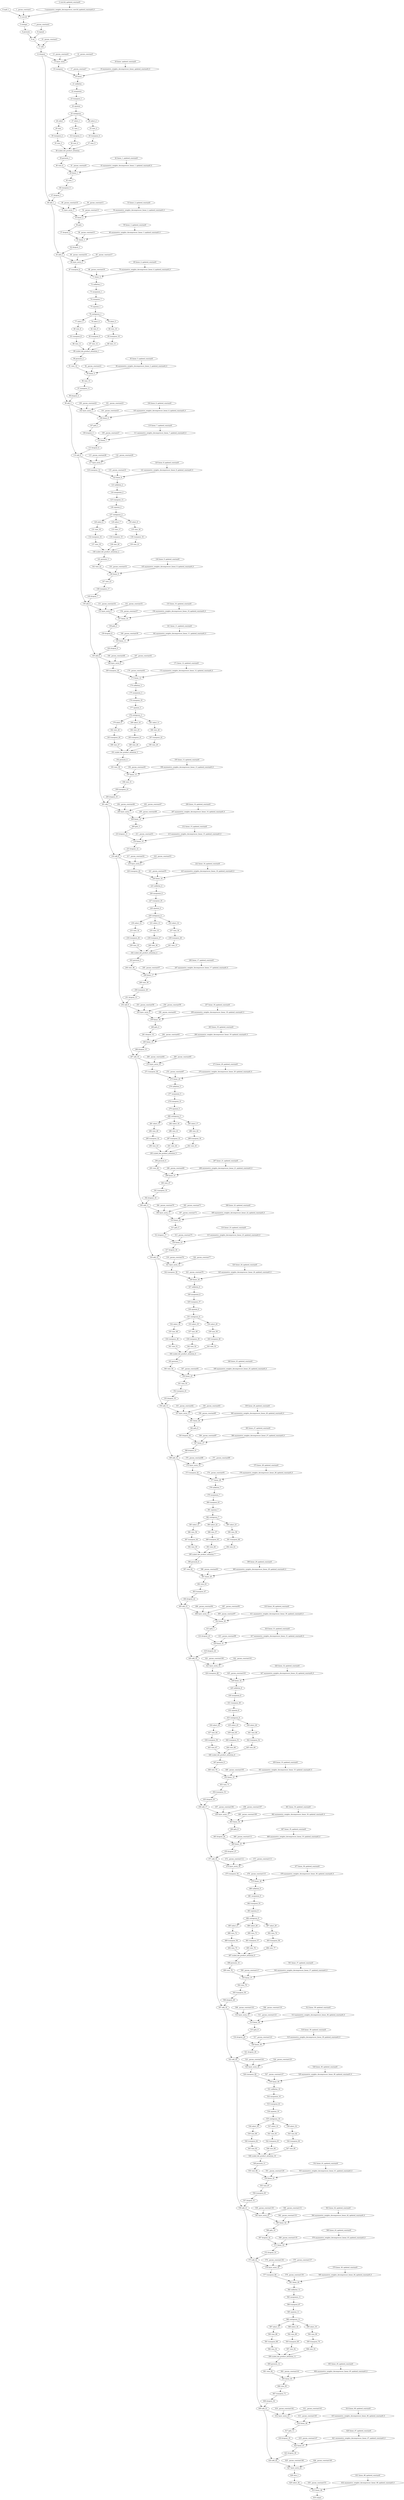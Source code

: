 strict digraph  {
"0 arg0_1" [id=0, type=input];
"1 _param_constant1" [id=1, type=get_attr];
"2 conv2d_updated_constant0" [id=2, type=get_attr];
"3 asymmetric_weights_decompressor_conv2d_updated_constant0_0" [id=3, type=call_module];
"4 conv2d" [id=4, type=conv2d];
"5 reshape" [id=5, type=reshape];
"6 permute" [id=6, type=permute];
"7 _param_constant2" [id=7, type=get_attr];
"8 expand" [id=8, type=expand];
"9 cat" [id=9, type=cat];
"10 _param_constant3" [id=10, type=get_attr];
"11 add" [id=11, type=add];
"12 dropout" [id=12, type=dropout];
"13 _param_constant4" [id=13, type=get_attr];
"14 _param_constant5" [id=14, type=get_attr];
"15 layer_norm" [id=15, type=layer_norm];
"16 transpose" [id=16, type=transpose];
"17 _param_constant7" [id=17, type=get_attr];
"18 linear_updated_constant0" [id=18, type=get_attr];
"19 asymmetric_weights_decompressor_linear_updated_constant0_0" [id=19, type=call_module];
"20 linear" [id=20, type=linear];
"21 unflatten" [id=21, type=unflatten];
"22 unsqueeze" [id=22, type=unsqueeze];
"23 transpose_1" [id=23, type=transpose];
"24 squeeze" [id=24, type=squeeze];
"25 contiguous" [id=25, type=contiguous];
"26 select" [id=26, type=select];
"27 select_1" [id=27, type=select];
"28 select_2" [id=28, type=select];
"29 view" [id=29, type=view];
"30 transpose_2" [id=30, type=transpose];
"31 view_1" [id=31, type=view];
"32 transpose_3" [id=32, type=transpose];
"33 view_2" [id=33, type=view];
"34 transpose_4" [id=34, type=transpose];
"35 view_3" [id=35, type=view];
"36 view_4" [id=36, type=view];
"37 view_5" [id=37, type=view];
"38 scaled_dot_product_attention" [id=38, type=scaled_dot_product_attention];
"39 permute_1" [id=39, type=permute];
"40 view_6" [id=40, type=view];
"41 _param_constant9" [id=41, type=get_attr];
"42 linear_1_updated_constant0" [id=42, type=get_attr];
"43 asymmetric_weights_decompressor_linear_1_updated_constant0_0" [id=43, type=call_module];
"44 linear_1" [id=44, type=linear];
"45 view_7" [id=45, type=view];
"46 transpose_5" [id=46, type=transpose];
"47 dropout_1" [id=47, type=dropout];
"48 add_1" [id=48, type=add];
"49 _param_constant10" [id=49, type=get_attr];
"50 _param_constant11" [id=50, type=get_attr];
"51 layer_norm_1" [id=51, type=layer_norm];
"52 _param_constant13" [id=52, type=get_attr];
"53 linear_2_updated_constant0" [id=53, type=get_attr];
"54 asymmetric_weights_decompressor_linear_2_updated_constant0_0" [id=54, type=call_module];
"55 linear_2" [id=55, type=linear];
"56 gelu" [id=56, type=gelu];
"57 dropout_2" [id=57, type=dropout];
"58 _param_constant15" [id=58, type=get_attr];
"59 linear_3_updated_constant0" [id=59, type=get_attr];
"60 asymmetric_weights_decompressor_linear_3_updated_constant0_0" [id=60, type=call_module];
"61 linear_3" [id=61, type=linear];
"62 dropout_3" [id=62, type=dropout];
"63 add_2" [id=63, type=add];
"64 _param_constant16" [id=64, type=get_attr];
"65 _param_constant17" [id=65, type=get_attr];
"66 layer_norm_2" [id=66, type=layer_norm];
"67 transpose_6" [id=67, type=transpose];
"68 _param_constant19" [id=68, type=get_attr];
"69 linear_4_updated_constant0" [id=69, type=get_attr];
"70 asymmetric_weights_decompressor_linear_4_updated_constant0_0" [id=70, type=call_module];
"71 linear_4" [id=71, type=linear];
"72 unflatten_1" [id=72, type=unflatten];
"73 unsqueeze_1" [id=73, type=unsqueeze];
"74 transpose_7" [id=74, type=transpose];
"75 squeeze_1" [id=75, type=squeeze];
"76 contiguous_1" [id=76, type=contiguous];
"77 select_3" [id=77, type=select];
"78 select_4" [id=78, type=select];
"79 select_5" [id=79, type=select];
"80 view_8" [id=80, type=view];
"81 transpose_8" [id=81, type=transpose];
"82 view_9" [id=82, type=view];
"83 transpose_9" [id=83, type=transpose];
"84 view_10" [id=84, type=view];
"85 transpose_10" [id=85, type=transpose];
"86 view_11" [id=86, type=view];
"87 view_12" [id=87, type=view];
"88 view_13" [id=88, type=view];
"89 scaled_dot_product_attention_1" [id=89, type=scaled_dot_product_attention];
"90 permute_2" [id=90, type=permute];
"91 view_14" [id=91, type=view];
"92 _param_constant21" [id=92, type=get_attr];
"93 linear_5_updated_constant0" [id=93, type=get_attr];
"94 asymmetric_weights_decompressor_linear_5_updated_constant0_0" [id=94, type=call_module];
"95 linear_5" [id=95, type=linear];
"96 view_15" [id=96, type=view];
"97 transpose_11" [id=97, type=transpose];
"98 dropout_4" [id=98, type=dropout];
"99 add_3" [id=99, type=add];
"100 _param_constant22" [id=100, type=get_attr];
"101 _param_constant23" [id=101, type=get_attr];
"102 layer_norm_3" [id=102, type=layer_norm];
"103 _param_constant25" [id=103, type=get_attr];
"104 linear_6_updated_constant0" [id=104, type=get_attr];
"105 asymmetric_weights_decompressor_linear_6_updated_constant0_0" [id=105, type=call_module];
"106 linear_6" [id=106, type=linear];
"107 gelu_1" [id=107, type=gelu];
"108 dropout_5" [id=108, type=dropout];
"109 _param_constant27" [id=109, type=get_attr];
"110 linear_7_updated_constant0" [id=110, type=get_attr];
"111 asymmetric_weights_decompressor_linear_7_updated_constant0_0" [id=111, type=call_module];
"112 linear_7" [id=112, type=linear];
"113 dropout_6" [id=113, type=dropout];
"114 add_4" [id=114, type=add];
"115 _param_constant28" [id=115, type=get_attr];
"116 _param_constant29" [id=116, type=get_attr];
"117 layer_norm_4" [id=117, type=layer_norm];
"118 transpose_12" [id=118, type=transpose];
"119 _param_constant31" [id=119, type=get_attr];
"120 linear_8_updated_constant0" [id=120, type=get_attr];
"121 asymmetric_weights_decompressor_linear_8_updated_constant0_0" [id=121, type=call_module];
"122 linear_8" [id=122, type=linear];
"123 unflatten_2" [id=123, type=unflatten];
"124 unsqueeze_2" [id=124, type=unsqueeze];
"125 transpose_13" [id=125, type=transpose];
"126 squeeze_2" [id=126, type=squeeze];
"127 contiguous_2" [id=127, type=contiguous];
"128 select_6" [id=128, type=select];
"129 select_7" [id=129, type=select];
"130 select_8" [id=130, type=select];
"131 view_16" [id=131, type=view];
"132 transpose_14" [id=132, type=transpose];
"133 view_17" [id=133, type=view];
"134 transpose_15" [id=134, type=transpose];
"135 view_18" [id=135, type=view];
"136 transpose_16" [id=136, type=transpose];
"137 view_19" [id=137, type=view];
"138 view_20" [id=138, type=view];
"139 view_21" [id=139, type=view];
"140 scaled_dot_product_attention_2" [id=140, type=scaled_dot_product_attention];
"141 permute_3" [id=141, type=permute];
"142 view_22" [id=142, type=view];
"143 _param_constant33" [id=143, type=get_attr];
"144 linear_9_updated_constant0" [id=144, type=get_attr];
"145 asymmetric_weights_decompressor_linear_9_updated_constant0_0" [id=145, type=call_module];
"146 linear_9" [id=146, type=linear];
"147 view_23" [id=147, type=view];
"148 transpose_17" [id=148, type=transpose];
"149 dropout_7" [id=149, type=dropout];
"150 add_5" [id=150, type=add];
"151 _param_constant34" [id=151, type=get_attr];
"152 _param_constant35" [id=152, type=get_attr];
"153 layer_norm_5" [id=153, type=layer_norm];
"154 _param_constant37" [id=154, type=get_attr];
"155 linear_10_updated_constant0" [id=155, type=get_attr];
"156 asymmetric_weights_decompressor_linear_10_updated_constant0_0" [id=156, type=call_module];
"157 linear_10" [id=157, type=linear];
"158 gelu_2" [id=158, type=gelu];
"159 dropout_8" [id=159, type=dropout];
"160 _param_constant39" [id=160, type=get_attr];
"161 linear_11_updated_constant0" [id=161, type=get_attr];
"162 asymmetric_weights_decompressor_linear_11_updated_constant0_0" [id=162, type=call_module];
"163 linear_11" [id=163, type=linear];
"164 dropout_9" [id=164, type=dropout];
"165 add_6" [id=165, type=add];
"166 _param_constant40" [id=166, type=get_attr];
"167 _param_constant41" [id=167, type=get_attr];
"168 layer_norm_6" [id=168, type=layer_norm];
"169 transpose_18" [id=169, type=transpose];
"170 _param_constant43" [id=170, type=get_attr];
"171 linear_12_updated_constant0" [id=171, type=get_attr];
"172 asymmetric_weights_decompressor_linear_12_updated_constant0_0" [id=172, type=call_module];
"173 linear_12" [id=173, type=linear];
"174 unflatten_3" [id=174, type=unflatten];
"175 unsqueeze_3" [id=175, type=unsqueeze];
"176 transpose_19" [id=176, type=transpose];
"177 squeeze_3" [id=177, type=squeeze];
"178 contiguous_3" [id=178, type=contiguous];
"179 select_9" [id=179, type=select];
"180 select_10" [id=180, type=select];
"181 select_11" [id=181, type=select];
"182 view_24" [id=182, type=view];
"183 transpose_20" [id=183, type=transpose];
"184 view_25" [id=184, type=view];
"185 transpose_21" [id=185, type=transpose];
"186 view_26" [id=186, type=view];
"187 transpose_22" [id=187, type=transpose];
"188 view_27" [id=188, type=view];
"189 view_28" [id=189, type=view];
"190 view_29" [id=190, type=view];
"191 scaled_dot_product_attention_3" [id=191, type=scaled_dot_product_attention];
"192 permute_4" [id=192, type=permute];
"193 view_30" [id=193, type=view];
"194 _param_constant45" [id=194, type=get_attr];
"195 linear_13_updated_constant0" [id=195, type=get_attr];
"196 asymmetric_weights_decompressor_linear_13_updated_constant0_0" [id=196, type=call_module];
"197 linear_13" [id=197, type=linear];
"198 view_31" [id=198, type=view];
"199 transpose_23" [id=199, type=transpose];
"200 dropout_10" [id=200, type=dropout];
"201 add_7" [id=201, type=add];
"202 _param_constant46" [id=202, type=get_attr];
"203 _param_constant47" [id=203, type=get_attr];
"204 layer_norm_7" [id=204, type=layer_norm];
"205 _param_constant49" [id=205, type=get_attr];
"206 linear_14_updated_constant0" [id=206, type=get_attr];
"207 asymmetric_weights_decompressor_linear_14_updated_constant0_0" [id=207, type=call_module];
"208 linear_14" [id=208, type=linear];
"209 gelu_3" [id=209, type=gelu];
"210 dropout_11" [id=210, type=dropout];
"211 _param_constant51" [id=211, type=get_attr];
"212 linear_15_updated_constant0" [id=212, type=get_attr];
"213 asymmetric_weights_decompressor_linear_15_updated_constant0_0" [id=213, type=call_module];
"214 linear_15" [id=214, type=linear];
"215 dropout_12" [id=215, type=dropout];
"216 add_8" [id=216, type=add];
"217 _param_constant52" [id=217, type=get_attr];
"218 _param_constant53" [id=218, type=get_attr];
"219 layer_norm_8" [id=219, type=layer_norm];
"220 transpose_24" [id=220, type=transpose];
"221 _param_constant55" [id=221, type=get_attr];
"222 linear_16_updated_constant0" [id=222, type=get_attr];
"223 asymmetric_weights_decompressor_linear_16_updated_constant0_0" [id=223, type=call_module];
"224 linear_16" [id=224, type=linear];
"225 unflatten_4" [id=225, type=unflatten];
"226 unsqueeze_4" [id=226, type=unsqueeze];
"227 transpose_25" [id=227, type=transpose];
"228 squeeze_4" [id=228, type=squeeze];
"229 contiguous_4" [id=229, type=contiguous];
"230 select_12" [id=230, type=select];
"231 select_13" [id=231, type=select];
"232 select_14" [id=232, type=select];
"233 view_32" [id=233, type=view];
"234 transpose_26" [id=234, type=transpose];
"235 view_33" [id=235, type=view];
"236 transpose_27" [id=236, type=transpose];
"237 view_34" [id=237, type=view];
"238 transpose_28" [id=238, type=transpose];
"239 view_35" [id=239, type=view];
"240 view_36" [id=240, type=view];
"241 view_37" [id=241, type=view];
"242 scaled_dot_product_attention_4" [id=242, type=scaled_dot_product_attention];
"243 permute_5" [id=243, type=permute];
"244 view_38" [id=244, type=view];
"245 _param_constant57" [id=245, type=get_attr];
"246 linear_17_updated_constant0" [id=246, type=get_attr];
"247 asymmetric_weights_decompressor_linear_17_updated_constant0_0" [id=247, type=call_module];
"248 linear_17" [id=248, type=linear];
"249 view_39" [id=249, type=view];
"250 transpose_29" [id=250, type=transpose];
"251 dropout_13" [id=251, type=dropout];
"252 add_9" [id=252, type=add];
"253 _param_constant58" [id=253, type=get_attr];
"254 _param_constant59" [id=254, type=get_attr];
"255 layer_norm_9" [id=255, type=layer_norm];
"256 _param_constant61" [id=256, type=get_attr];
"257 linear_18_updated_constant0" [id=257, type=get_attr];
"258 asymmetric_weights_decompressor_linear_18_updated_constant0_0" [id=258, type=call_module];
"259 linear_18" [id=259, type=linear];
"260 gelu_4" [id=260, type=gelu];
"261 dropout_14" [id=261, type=dropout];
"262 _param_constant63" [id=262, type=get_attr];
"263 linear_19_updated_constant0" [id=263, type=get_attr];
"264 asymmetric_weights_decompressor_linear_19_updated_constant0_0" [id=264, type=call_module];
"265 linear_19" [id=265, type=linear];
"266 dropout_15" [id=266, type=dropout];
"267 add_10" [id=267, type=add];
"268 _param_constant64" [id=268, type=get_attr];
"269 _param_constant65" [id=269, type=get_attr];
"270 layer_norm_10" [id=270, type=layer_norm];
"271 transpose_30" [id=271, type=transpose];
"272 _param_constant67" [id=272, type=get_attr];
"273 linear_20_updated_constant0" [id=273, type=get_attr];
"274 asymmetric_weights_decompressor_linear_20_updated_constant0_0" [id=274, type=call_module];
"275 linear_20" [id=275, type=linear];
"276 unflatten_5" [id=276, type=unflatten];
"277 unsqueeze_5" [id=277, type=unsqueeze];
"278 transpose_31" [id=278, type=transpose];
"279 squeeze_5" [id=279, type=squeeze];
"280 contiguous_5" [id=280, type=contiguous];
"281 select_15" [id=281, type=select];
"282 select_16" [id=282, type=select];
"283 select_17" [id=283, type=select];
"284 view_40" [id=284, type=view];
"285 transpose_32" [id=285, type=transpose];
"286 view_41" [id=286, type=view];
"287 transpose_33" [id=287, type=transpose];
"288 view_42" [id=288, type=view];
"289 transpose_34" [id=289, type=transpose];
"290 view_43" [id=290, type=view];
"291 view_44" [id=291, type=view];
"292 view_45" [id=292, type=view];
"293 scaled_dot_product_attention_5" [id=293, type=scaled_dot_product_attention];
"294 permute_6" [id=294, type=permute];
"295 view_46" [id=295, type=view];
"296 _param_constant69" [id=296, type=get_attr];
"297 linear_21_updated_constant0" [id=297, type=get_attr];
"298 asymmetric_weights_decompressor_linear_21_updated_constant0_0" [id=298, type=call_module];
"299 linear_21" [id=299, type=linear];
"300 view_47" [id=300, type=view];
"301 transpose_35" [id=301, type=transpose];
"302 dropout_16" [id=302, type=dropout];
"303 add_11" [id=303, type=add];
"304 _param_constant70" [id=304, type=get_attr];
"305 _param_constant71" [id=305, type=get_attr];
"306 layer_norm_11" [id=306, type=layer_norm];
"307 _param_constant73" [id=307, type=get_attr];
"308 linear_22_updated_constant0" [id=308, type=get_attr];
"309 asymmetric_weights_decompressor_linear_22_updated_constant0_0" [id=309, type=call_module];
"310 linear_22" [id=310, type=linear];
"311 gelu_5" [id=311, type=gelu];
"312 dropout_17" [id=312, type=dropout];
"313 _param_constant75" [id=313, type=get_attr];
"314 linear_23_updated_constant0" [id=314, type=get_attr];
"315 asymmetric_weights_decompressor_linear_23_updated_constant0_0" [id=315, type=call_module];
"316 linear_23" [id=316, type=linear];
"317 dropout_18" [id=317, type=dropout];
"318 add_12" [id=318, type=add];
"319 _param_constant76" [id=319, type=get_attr];
"320 _param_constant77" [id=320, type=get_attr];
"321 layer_norm_12" [id=321, type=layer_norm];
"322 transpose_36" [id=322, type=transpose];
"323 _param_constant79" [id=323, type=get_attr];
"324 linear_24_updated_constant0" [id=324, type=get_attr];
"325 asymmetric_weights_decompressor_linear_24_updated_constant0_0" [id=325, type=call_module];
"326 linear_24" [id=326, type=linear];
"327 unflatten_6" [id=327, type=unflatten];
"328 unsqueeze_6" [id=328, type=unsqueeze];
"329 transpose_37" [id=329, type=transpose];
"330 squeeze_6" [id=330, type=squeeze];
"331 contiguous_6" [id=331, type=contiguous];
"332 select_18" [id=332, type=select];
"333 select_19" [id=333, type=select];
"334 select_20" [id=334, type=select];
"335 view_48" [id=335, type=view];
"336 transpose_38" [id=336, type=transpose];
"337 view_49" [id=337, type=view];
"338 transpose_39" [id=338, type=transpose];
"339 view_50" [id=339, type=view];
"340 transpose_40" [id=340, type=transpose];
"341 view_51" [id=341, type=view];
"342 view_52" [id=342, type=view];
"343 view_53" [id=343, type=view];
"344 scaled_dot_product_attention_6" [id=344, type=scaled_dot_product_attention];
"345 permute_7" [id=345, type=permute];
"346 view_54" [id=346, type=view];
"347 _param_constant81" [id=347, type=get_attr];
"348 linear_25_updated_constant0" [id=348, type=get_attr];
"349 asymmetric_weights_decompressor_linear_25_updated_constant0_0" [id=349, type=call_module];
"350 linear_25" [id=350, type=linear];
"351 view_55" [id=351, type=view];
"352 transpose_41" [id=352, type=transpose];
"353 dropout_19" [id=353, type=dropout];
"354 add_13" [id=354, type=add];
"355 _param_constant82" [id=355, type=get_attr];
"356 _param_constant83" [id=356, type=get_attr];
"357 layer_norm_13" [id=357, type=layer_norm];
"358 _param_constant85" [id=358, type=get_attr];
"359 linear_26_updated_constant0" [id=359, type=get_attr];
"360 asymmetric_weights_decompressor_linear_26_updated_constant0_0" [id=360, type=call_module];
"361 linear_26" [id=361, type=linear];
"362 gelu_6" [id=362, type=gelu];
"363 dropout_20" [id=363, type=dropout];
"364 _param_constant87" [id=364, type=get_attr];
"365 linear_27_updated_constant0" [id=365, type=get_attr];
"366 asymmetric_weights_decompressor_linear_27_updated_constant0_0" [id=366, type=call_module];
"367 linear_27" [id=367, type=linear];
"368 dropout_21" [id=368, type=dropout];
"369 add_14" [id=369, type=add];
"370 _param_constant88" [id=370, type=get_attr];
"371 _param_constant89" [id=371, type=get_attr];
"372 layer_norm_14" [id=372, type=layer_norm];
"373 transpose_42" [id=373, type=transpose];
"374 _param_constant91" [id=374, type=get_attr];
"375 linear_28_updated_constant0" [id=375, type=get_attr];
"376 asymmetric_weights_decompressor_linear_28_updated_constant0_0" [id=376, type=call_module];
"377 linear_28" [id=377, type=linear];
"378 unflatten_7" [id=378, type=unflatten];
"379 unsqueeze_7" [id=379, type=unsqueeze];
"380 transpose_43" [id=380, type=transpose];
"381 squeeze_7" [id=381, type=squeeze];
"382 contiguous_7" [id=382, type=contiguous];
"383 select_21" [id=383, type=select];
"384 select_22" [id=384, type=select];
"385 select_23" [id=385, type=select];
"386 view_56" [id=386, type=view];
"387 transpose_44" [id=387, type=transpose];
"388 view_57" [id=388, type=view];
"389 transpose_45" [id=389, type=transpose];
"390 view_58" [id=390, type=view];
"391 transpose_46" [id=391, type=transpose];
"392 view_59" [id=392, type=view];
"393 view_60" [id=393, type=view];
"394 view_61" [id=394, type=view];
"395 scaled_dot_product_attention_7" [id=395, type=scaled_dot_product_attention];
"396 permute_8" [id=396, type=permute];
"397 view_62" [id=397, type=view];
"398 _param_constant93" [id=398, type=get_attr];
"399 linear_29_updated_constant0" [id=399, type=get_attr];
"400 asymmetric_weights_decompressor_linear_29_updated_constant0_0" [id=400, type=call_module];
"401 linear_29" [id=401, type=linear];
"402 view_63" [id=402, type=view];
"403 transpose_47" [id=403, type=transpose];
"404 dropout_22" [id=404, type=dropout];
"405 add_15" [id=405, type=add];
"406 _param_constant94" [id=406, type=get_attr];
"407 _param_constant95" [id=407, type=get_attr];
"408 layer_norm_15" [id=408, type=layer_norm];
"409 _param_constant97" [id=409, type=get_attr];
"410 linear_30_updated_constant0" [id=410, type=get_attr];
"411 asymmetric_weights_decompressor_linear_30_updated_constant0_0" [id=411, type=call_module];
"412 linear_30" [id=412, type=linear];
"413 gelu_7" [id=413, type=gelu];
"414 dropout_23" [id=414, type=dropout];
"415 _param_constant99" [id=415, type=get_attr];
"416 linear_31_updated_constant0" [id=416, type=get_attr];
"417 asymmetric_weights_decompressor_linear_31_updated_constant0_0" [id=417, type=call_module];
"418 linear_31" [id=418, type=linear];
"419 dropout_24" [id=419, type=dropout];
"420 add_16" [id=420, type=add];
"421 _param_constant100" [id=421, type=get_attr];
"422 _param_constant101" [id=422, type=get_attr];
"423 layer_norm_16" [id=423, type=layer_norm];
"424 transpose_48" [id=424, type=transpose];
"425 _param_constant103" [id=425, type=get_attr];
"426 linear_32_updated_constant0" [id=426, type=get_attr];
"427 asymmetric_weights_decompressor_linear_32_updated_constant0_0" [id=427, type=call_module];
"428 linear_32" [id=428, type=linear];
"429 unflatten_8" [id=429, type=unflatten];
"430 unsqueeze_8" [id=430, type=unsqueeze];
"431 transpose_49" [id=431, type=transpose];
"432 squeeze_8" [id=432, type=squeeze];
"433 contiguous_8" [id=433, type=contiguous];
"434 select_24" [id=434, type=select];
"435 select_25" [id=435, type=select];
"436 select_26" [id=436, type=select];
"437 view_64" [id=437, type=view];
"438 transpose_50" [id=438, type=transpose];
"439 view_65" [id=439, type=view];
"440 transpose_51" [id=440, type=transpose];
"441 view_66" [id=441, type=view];
"442 transpose_52" [id=442, type=transpose];
"443 view_67" [id=443, type=view];
"444 view_68" [id=444, type=view];
"445 view_69" [id=445, type=view];
"446 scaled_dot_product_attention_8" [id=446, type=scaled_dot_product_attention];
"447 permute_9" [id=447, type=permute];
"448 view_70" [id=448, type=view];
"449 _param_constant105" [id=449, type=get_attr];
"450 linear_33_updated_constant0" [id=450, type=get_attr];
"451 asymmetric_weights_decompressor_linear_33_updated_constant0_0" [id=451, type=call_module];
"452 linear_33" [id=452, type=linear];
"453 view_71" [id=453, type=view];
"454 transpose_53" [id=454, type=transpose];
"455 dropout_25" [id=455, type=dropout];
"456 add_17" [id=456, type=add];
"457 _param_constant106" [id=457, type=get_attr];
"458 _param_constant107" [id=458, type=get_attr];
"459 layer_norm_17" [id=459, type=layer_norm];
"460 _param_constant109" [id=460, type=get_attr];
"461 linear_34_updated_constant0" [id=461, type=get_attr];
"462 asymmetric_weights_decompressor_linear_34_updated_constant0_0" [id=462, type=call_module];
"463 linear_34" [id=463, type=linear];
"464 gelu_8" [id=464, type=gelu];
"465 dropout_26" [id=465, type=dropout];
"466 _param_constant111" [id=466, type=get_attr];
"467 linear_35_updated_constant0" [id=467, type=get_attr];
"468 asymmetric_weights_decompressor_linear_35_updated_constant0_0" [id=468, type=call_module];
"469 linear_35" [id=469, type=linear];
"470 dropout_27" [id=470, type=dropout];
"471 add_18" [id=471, type=add];
"472 _param_constant112" [id=472, type=get_attr];
"473 _param_constant113" [id=473, type=get_attr];
"474 layer_norm_18" [id=474, type=layer_norm];
"475 transpose_54" [id=475, type=transpose];
"476 _param_constant115" [id=476, type=get_attr];
"477 linear_36_updated_constant0" [id=477, type=get_attr];
"478 asymmetric_weights_decompressor_linear_36_updated_constant0_0" [id=478, type=call_module];
"479 linear_36" [id=479, type=linear];
"480 unflatten_9" [id=480, type=unflatten];
"481 unsqueeze_9" [id=481, type=unsqueeze];
"482 transpose_55" [id=482, type=transpose];
"483 squeeze_9" [id=483, type=squeeze];
"484 contiguous_9" [id=484, type=contiguous];
"485 select_27" [id=485, type=select];
"486 select_28" [id=486, type=select];
"487 select_29" [id=487, type=select];
"488 view_72" [id=488, type=view];
"489 transpose_56" [id=489, type=transpose];
"490 view_73" [id=490, type=view];
"491 transpose_57" [id=491, type=transpose];
"492 view_74" [id=492, type=view];
"493 transpose_58" [id=493, type=transpose];
"494 view_75" [id=494, type=view];
"495 view_76" [id=495, type=view];
"496 view_77" [id=496, type=view];
"497 scaled_dot_product_attention_9" [id=497, type=scaled_dot_product_attention];
"498 permute_10" [id=498, type=permute];
"499 view_78" [id=499, type=view];
"500 _param_constant117" [id=500, type=get_attr];
"501 linear_37_updated_constant0" [id=501, type=get_attr];
"502 asymmetric_weights_decompressor_linear_37_updated_constant0_0" [id=502, type=call_module];
"503 linear_37" [id=503, type=linear];
"504 view_79" [id=504, type=view];
"505 transpose_59" [id=505, type=transpose];
"506 dropout_28" [id=506, type=dropout];
"507 add_19" [id=507, type=add];
"508 _param_constant118" [id=508, type=get_attr];
"509 _param_constant119" [id=509, type=get_attr];
"510 layer_norm_19" [id=510, type=layer_norm];
"511 _param_constant121" [id=511, type=get_attr];
"512 linear_38_updated_constant0" [id=512, type=get_attr];
"513 asymmetric_weights_decompressor_linear_38_updated_constant0_0" [id=513, type=call_module];
"514 linear_38" [id=514, type=linear];
"515 gelu_9" [id=515, type=gelu];
"516 dropout_29" [id=516, type=dropout];
"517 _param_constant123" [id=517, type=get_attr];
"518 linear_39_updated_constant0" [id=518, type=get_attr];
"519 asymmetric_weights_decompressor_linear_39_updated_constant0_0" [id=519, type=call_module];
"520 linear_39" [id=520, type=linear];
"521 dropout_30" [id=521, type=dropout];
"522 add_20" [id=522, type=add];
"523 _param_constant124" [id=523, type=get_attr];
"524 _param_constant125" [id=524, type=get_attr];
"525 layer_norm_20" [id=525, type=layer_norm];
"526 transpose_60" [id=526, type=transpose];
"527 _param_constant127" [id=527, type=get_attr];
"528 linear_40_updated_constant0" [id=528, type=get_attr];
"529 asymmetric_weights_decompressor_linear_40_updated_constant0_0" [id=529, type=call_module];
"530 linear_40" [id=530, type=linear];
"531 unflatten_10" [id=531, type=unflatten];
"532 unsqueeze_10" [id=532, type=unsqueeze];
"533 transpose_61" [id=533, type=transpose];
"534 squeeze_10" [id=534, type=squeeze];
"535 contiguous_10" [id=535, type=contiguous];
"536 select_30" [id=536, type=select];
"537 select_31" [id=537, type=select];
"538 select_32" [id=538, type=select];
"539 view_80" [id=539, type=view];
"540 transpose_62" [id=540, type=transpose];
"541 view_81" [id=541, type=view];
"542 transpose_63" [id=542, type=transpose];
"543 view_82" [id=543, type=view];
"544 transpose_64" [id=544, type=transpose];
"545 view_83" [id=545, type=view];
"546 view_84" [id=546, type=view];
"547 view_85" [id=547, type=view];
"548 scaled_dot_product_attention_10" [id=548, type=scaled_dot_product_attention];
"549 permute_11" [id=549, type=permute];
"550 view_86" [id=550, type=view];
"551 _param_constant129" [id=551, type=get_attr];
"552 linear_41_updated_constant0" [id=552, type=get_attr];
"553 asymmetric_weights_decompressor_linear_41_updated_constant0_0" [id=553, type=call_module];
"554 linear_41" [id=554, type=linear];
"555 view_87" [id=555, type=view];
"556 transpose_65" [id=556, type=transpose];
"557 dropout_31" [id=557, type=dropout];
"558 add_21" [id=558, type=add];
"559 _param_constant130" [id=559, type=get_attr];
"560 _param_constant131" [id=560, type=get_attr];
"561 layer_norm_21" [id=561, type=layer_norm];
"562 _param_constant133" [id=562, type=get_attr];
"563 linear_42_updated_constant0" [id=563, type=get_attr];
"564 asymmetric_weights_decompressor_linear_42_updated_constant0_0" [id=564, type=call_module];
"565 linear_42" [id=565, type=linear];
"566 gelu_10" [id=566, type=gelu];
"567 dropout_32" [id=567, type=dropout];
"568 _param_constant135" [id=568, type=get_attr];
"569 linear_43_updated_constant0" [id=569, type=get_attr];
"570 asymmetric_weights_decompressor_linear_43_updated_constant0_0" [id=570, type=call_module];
"571 linear_43" [id=571, type=linear];
"572 dropout_33" [id=572, type=dropout];
"573 add_22" [id=573, type=add];
"574 _param_constant136" [id=574, type=get_attr];
"575 _param_constant137" [id=575, type=get_attr];
"576 layer_norm_22" [id=576, type=layer_norm];
"577 transpose_66" [id=577, type=transpose];
"578 _param_constant139" [id=578, type=get_attr];
"579 linear_44_updated_constant0" [id=579, type=get_attr];
"580 asymmetric_weights_decompressor_linear_44_updated_constant0_0" [id=580, type=call_module];
"581 linear_44" [id=581, type=linear];
"582 unflatten_11" [id=582, type=unflatten];
"583 unsqueeze_11" [id=583, type=unsqueeze];
"584 transpose_67" [id=584, type=transpose];
"585 squeeze_11" [id=585, type=squeeze];
"586 contiguous_11" [id=586, type=contiguous];
"587 select_33" [id=587, type=select];
"588 select_34" [id=588, type=select];
"589 select_35" [id=589, type=select];
"590 view_88" [id=590, type=view];
"591 transpose_68" [id=591, type=transpose];
"592 view_89" [id=592, type=view];
"593 transpose_69" [id=593, type=transpose];
"594 view_90" [id=594, type=view];
"595 transpose_70" [id=595, type=transpose];
"596 view_91" [id=596, type=view];
"597 view_92" [id=597, type=view];
"598 view_93" [id=598, type=view];
"599 scaled_dot_product_attention_11" [id=599, type=scaled_dot_product_attention];
"600 permute_12" [id=600, type=permute];
"601 view_94" [id=601, type=view];
"602 _param_constant141" [id=602, type=get_attr];
"603 linear_45_updated_constant0" [id=603, type=get_attr];
"604 asymmetric_weights_decompressor_linear_45_updated_constant0_0" [id=604, type=call_module];
"605 linear_45" [id=605, type=linear];
"606 view_95" [id=606, type=view];
"607 transpose_71" [id=607, type=transpose];
"608 dropout_34" [id=608, type=dropout];
"609 add_23" [id=609, type=add];
"610 _param_constant142" [id=610, type=get_attr];
"611 _param_constant143" [id=611, type=get_attr];
"612 layer_norm_23" [id=612, type=layer_norm];
"613 _param_constant145" [id=613, type=get_attr];
"614 linear_46_updated_constant0" [id=614, type=get_attr];
"615 asymmetric_weights_decompressor_linear_46_updated_constant0_0" [id=615, type=call_module];
"616 linear_46" [id=616, type=linear];
"617 gelu_11" [id=617, type=gelu];
"618 dropout_35" [id=618, type=dropout];
"619 _param_constant147" [id=619, type=get_attr];
"620 linear_47_updated_constant0" [id=620, type=get_attr];
"621 asymmetric_weights_decompressor_linear_47_updated_constant0_0" [id=621, type=call_module];
"622 linear_47" [id=622, type=linear];
"623 dropout_36" [id=623, type=dropout];
"624 add_24" [id=624, type=add];
"625 _param_constant148" [id=625, type=get_attr];
"626 _param_constant149" [id=626, type=get_attr];
"627 layer_norm_24" [id=627, type=layer_norm];
"628 slice_1" [id=628, type=slice];
"629 select_36" [id=629, type=select];
"630 _param_constant151" [id=630, type=get_attr];
"631 linear_48_updated_constant0" [id=631, type=get_attr];
"632 asymmetric_weights_decompressor_linear_48_updated_constant0_0" [id=632, type=call_module];
"633 linear_48" [id=633, type=linear];
"634 output" [id=634, type=output];
"0 arg0_1" -> "4 conv2d";
"1 _param_constant1" -> "4 conv2d";
"2 conv2d_updated_constant0" -> "3 asymmetric_weights_decompressor_conv2d_updated_constant0_0";
"3 asymmetric_weights_decompressor_conv2d_updated_constant0_0" -> "4 conv2d";
"4 conv2d" -> "5 reshape";
"5 reshape" -> "6 permute";
"6 permute" -> "9 cat";
"7 _param_constant2" -> "8 expand";
"8 expand" -> "9 cat";
"9 cat" -> "11 add";
"10 _param_constant3" -> "11 add";
"11 add" -> "12 dropout";
"12 dropout" -> "15 layer_norm";
"12 dropout" -> "48 add_1";
"13 _param_constant4" -> "15 layer_norm";
"14 _param_constant5" -> "15 layer_norm";
"15 layer_norm" -> "16 transpose";
"16 transpose" -> "20 linear";
"17 _param_constant7" -> "20 linear";
"18 linear_updated_constant0" -> "19 asymmetric_weights_decompressor_linear_updated_constant0_0";
"19 asymmetric_weights_decompressor_linear_updated_constant0_0" -> "20 linear";
"20 linear" -> "21 unflatten";
"21 unflatten" -> "22 unsqueeze";
"22 unsqueeze" -> "23 transpose_1";
"23 transpose_1" -> "24 squeeze";
"24 squeeze" -> "25 contiguous";
"25 contiguous" -> "26 select";
"25 contiguous" -> "27 select_1";
"25 contiguous" -> "28 select_2";
"26 select" -> "29 view";
"27 select_1" -> "31 view_1";
"28 select_2" -> "33 view_2";
"29 view" -> "30 transpose_2";
"30 transpose_2" -> "35 view_3";
"31 view_1" -> "32 transpose_3";
"32 transpose_3" -> "36 view_4";
"33 view_2" -> "34 transpose_4";
"34 transpose_4" -> "37 view_5";
"35 view_3" -> "38 scaled_dot_product_attention";
"36 view_4" -> "38 scaled_dot_product_attention";
"37 view_5" -> "38 scaled_dot_product_attention";
"38 scaled_dot_product_attention" -> "39 permute_1";
"39 permute_1" -> "40 view_6";
"40 view_6" -> "44 linear_1";
"41 _param_constant9" -> "44 linear_1";
"42 linear_1_updated_constant0" -> "43 asymmetric_weights_decompressor_linear_1_updated_constant0_0";
"43 asymmetric_weights_decompressor_linear_1_updated_constant0_0" -> "44 linear_1";
"44 linear_1" -> "45 view_7";
"45 view_7" -> "46 transpose_5";
"46 transpose_5" -> "47 dropout_1";
"47 dropout_1" -> "48 add_1";
"48 add_1" -> "51 layer_norm_1";
"48 add_1" -> "63 add_2";
"49 _param_constant10" -> "51 layer_norm_1";
"50 _param_constant11" -> "51 layer_norm_1";
"51 layer_norm_1" -> "55 linear_2";
"52 _param_constant13" -> "55 linear_2";
"53 linear_2_updated_constant0" -> "54 asymmetric_weights_decompressor_linear_2_updated_constant0_0";
"54 asymmetric_weights_decompressor_linear_2_updated_constant0_0" -> "55 linear_2";
"55 linear_2" -> "56 gelu";
"56 gelu" -> "57 dropout_2";
"57 dropout_2" -> "61 linear_3";
"58 _param_constant15" -> "61 linear_3";
"59 linear_3_updated_constant0" -> "60 asymmetric_weights_decompressor_linear_3_updated_constant0_0";
"60 asymmetric_weights_decompressor_linear_3_updated_constant0_0" -> "61 linear_3";
"61 linear_3" -> "62 dropout_3";
"62 dropout_3" -> "63 add_2";
"63 add_2" -> "66 layer_norm_2";
"63 add_2" -> "99 add_3";
"64 _param_constant16" -> "66 layer_norm_2";
"65 _param_constant17" -> "66 layer_norm_2";
"66 layer_norm_2" -> "67 transpose_6";
"67 transpose_6" -> "71 linear_4";
"68 _param_constant19" -> "71 linear_4";
"69 linear_4_updated_constant0" -> "70 asymmetric_weights_decompressor_linear_4_updated_constant0_0";
"70 asymmetric_weights_decompressor_linear_4_updated_constant0_0" -> "71 linear_4";
"71 linear_4" -> "72 unflatten_1";
"72 unflatten_1" -> "73 unsqueeze_1";
"73 unsqueeze_1" -> "74 transpose_7";
"74 transpose_7" -> "75 squeeze_1";
"75 squeeze_1" -> "76 contiguous_1";
"76 contiguous_1" -> "77 select_3";
"76 contiguous_1" -> "78 select_4";
"76 contiguous_1" -> "79 select_5";
"77 select_3" -> "80 view_8";
"78 select_4" -> "82 view_9";
"79 select_5" -> "84 view_10";
"80 view_8" -> "81 transpose_8";
"81 transpose_8" -> "86 view_11";
"82 view_9" -> "83 transpose_9";
"83 transpose_9" -> "87 view_12";
"84 view_10" -> "85 transpose_10";
"85 transpose_10" -> "88 view_13";
"86 view_11" -> "89 scaled_dot_product_attention_1";
"87 view_12" -> "89 scaled_dot_product_attention_1";
"88 view_13" -> "89 scaled_dot_product_attention_1";
"89 scaled_dot_product_attention_1" -> "90 permute_2";
"90 permute_2" -> "91 view_14";
"91 view_14" -> "95 linear_5";
"92 _param_constant21" -> "95 linear_5";
"93 linear_5_updated_constant0" -> "94 asymmetric_weights_decompressor_linear_5_updated_constant0_0";
"94 asymmetric_weights_decompressor_linear_5_updated_constant0_0" -> "95 linear_5";
"95 linear_5" -> "96 view_15";
"96 view_15" -> "97 transpose_11";
"97 transpose_11" -> "98 dropout_4";
"98 dropout_4" -> "99 add_3";
"99 add_3" -> "102 layer_norm_3";
"99 add_3" -> "114 add_4";
"100 _param_constant22" -> "102 layer_norm_3";
"101 _param_constant23" -> "102 layer_norm_3";
"102 layer_norm_3" -> "106 linear_6";
"103 _param_constant25" -> "106 linear_6";
"104 linear_6_updated_constant0" -> "105 asymmetric_weights_decompressor_linear_6_updated_constant0_0";
"105 asymmetric_weights_decompressor_linear_6_updated_constant0_0" -> "106 linear_6";
"106 linear_6" -> "107 gelu_1";
"107 gelu_1" -> "108 dropout_5";
"108 dropout_5" -> "112 linear_7";
"109 _param_constant27" -> "112 linear_7";
"110 linear_7_updated_constant0" -> "111 asymmetric_weights_decompressor_linear_7_updated_constant0_0";
"111 asymmetric_weights_decompressor_linear_7_updated_constant0_0" -> "112 linear_7";
"112 linear_7" -> "113 dropout_6";
"113 dropout_6" -> "114 add_4";
"114 add_4" -> "117 layer_norm_4";
"114 add_4" -> "150 add_5";
"115 _param_constant28" -> "117 layer_norm_4";
"116 _param_constant29" -> "117 layer_norm_4";
"117 layer_norm_4" -> "118 transpose_12";
"118 transpose_12" -> "122 linear_8";
"119 _param_constant31" -> "122 linear_8";
"120 linear_8_updated_constant0" -> "121 asymmetric_weights_decompressor_linear_8_updated_constant0_0";
"121 asymmetric_weights_decompressor_linear_8_updated_constant0_0" -> "122 linear_8";
"122 linear_8" -> "123 unflatten_2";
"123 unflatten_2" -> "124 unsqueeze_2";
"124 unsqueeze_2" -> "125 transpose_13";
"125 transpose_13" -> "126 squeeze_2";
"126 squeeze_2" -> "127 contiguous_2";
"127 contiguous_2" -> "128 select_6";
"127 contiguous_2" -> "129 select_7";
"127 contiguous_2" -> "130 select_8";
"128 select_6" -> "131 view_16";
"129 select_7" -> "133 view_17";
"130 select_8" -> "135 view_18";
"131 view_16" -> "132 transpose_14";
"132 transpose_14" -> "137 view_19";
"133 view_17" -> "134 transpose_15";
"134 transpose_15" -> "138 view_20";
"135 view_18" -> "136 transpose_16";
"136 transpose_16" -> "139 view_21";
"137 view_19" -> "140 scaled_dot_product_attention_2";
"138 view_20" -> "140 scaled_dot_product_attention_2";
"139 view_21" -> "140 scaled_dot_product_attention_2";
"140 scaled_dot_product_attention_2" -> "141 permute_3";
"141 permute_3" -> "142 view_22";
"142 view_22" -> "146 linear_9";
"143 _param_constant33" -> "146 linear_9";
"144 linear_9_updated_constant0" -> "145 asymmetric_weights_decompressor_linear_9_updated_constant0_0";
"145 asymmetric_weights_decompressor_linear_9_updated_constant0_0" -> "146 linear_9";
"146 linear_9" -> "147 view_23";
"147 view_23" -> "148 transpose_17";
"148 transpose_17" -> "149 dropout_7";
"149 dropout_7" -> "150 add_5";
"150 add_5" -> "153 layer_norm_5";
"150 add_5" -> "165 add_6";
"151 _param_constant34" -> "153 layer_norm_5";
"152 _param_constant35" -> "153 layer_norm_5";
"153 layer_norm_5" -> "157 linear_10";
"154 _param_constant37" -> "157 linear_10";
"155 linear_10_updated_constant0" -> "156 asymmetric_weights_decompressor_linear_10_updated_constant0_0";
"156 asymmetric_weights_decompressor_linear_10_updated_constant0_0" -> "157 linear_10";
"157 linear_10" -> "158 gelu_2";
"158 gelu_2" -> "159 dropout_8";
"159 dropout_8" -> "163 linear_11";
"160 _param_constant39" -> "163 linear_11";
"161 linear_11_updated_constant0" -> "162 asymmetric_weights_decompressor_linear_11_updated_constant0_0";
"162 asymmetric_weights_decompressor_linear_11_updated_constant0_0" -> "163 linear_11";
"163 linear_11" -> "164 dropout_9";
"164 dropout_9" -> "165 add_6";
"165 add_6" -> "168 layer_norm_6";
"165 add_6" -> "201 add_7";
"166 _param_constant40" -> "168 layer_norm_6";
"167 _param_constant41" -> "168 layer_norm_6";
"168 layer_norm_6" -> "169 transpose_18";
"169 transpose_18" -> "173 linear_12";
"170 _param_constant43" -> "173 linear_12";
"171 linear_12_updated_constant0" -> "172 asymmetric_weights_decompressor_linear_12_updated_constant0_0";
"172 asymmetric_weights_decompressor_linear_12_updated_constant0_0" -> "173 linear_12";
"173 linear_12" -> "174 unflatten_3";
"174 unflatten_3" -> "175 unsqueeze_3";
"175 unsqueeze_3" -> "176 transpose_19";
"176 transpose_19" -> "177 squeeze_3";
"177 squeeze_3" -> "178 contiguous_3";
"178 contiguous_3" -> "179 select_9";
"178 contiguous_3" -> "180 select_10";
"178 contiguous_3" -> "181 select_11";
"179 select_9" -> "182 view_24";
"180 select_10" -> "184 view_25";
"181 select_11" -> "186 view_26";
"182 view_24" -> "183 transpose_20";
"183 transpose_20" -> "188 view_27";
"184 view_25" -> "185 transpose_21";
"185 transpose_21" -> "189 view_28";
"186 view_26" -> "187 transpose_22";
"187 transpose_22" -> "190 view_29";
"188 view_27" -> "191 scaled_dot_product_attention_3";
"189 view_28" -> "191 scaled_dot_product_attention_3";
"190 view_29" -> "191 scaled_dot_product_attention_3";
"191 scaled_dot_product_attention_3" -> "192 permute_4";
"192 permute_4" -> "193 view_30";
"193 view_30" -> "197 linear_13";
"194 _param_constant45" -> "197 linear_13";
"195 linear_13_updated_constant0" -> "196 asymmetric_weights_decompressor_linear_13_updated_constant0_0";
"196 asymmetric_weights_decompressor_linear_13_updated_constant0_0" -> "197 linear_13";
"197 linear_13" -> "198 view_31";
"198 view_31" -> "199 transpose_23";
"199 transpose_23" -> "200 dropout_10";
"200 dropout_10" -> "201 add_7";
"201 add_7" -> "204 layer_norm_7";
"201 add_7" -> "216 add_8";
"202 _param_constant46" -> "204 layer_norm_7";
"203 _param_constant47" -> "204 layer_norm_7";
"204 layer_norm_7" -> "208 linear_14";
"205 _param_constant49" -> "208 linear_14";
"206 linear_14_updated_constant0" -> "207 asymmetric_weights_decompressor_linear_14_updated_constant0_0";
"207 asymmetric_weights_decompressor_linear_14_updated_constant0_0" -> "208 linear_14";
"208 linear_14" -> "209 gelu_3";
"209 gelu_3" -> "210 dropout_11";
"210 dropout_11" -> "214 linear_15";
"211 _param_constant51" -> "214 linear_15";
"212 linear_15_updated_constant0" -> "213 asymmetric_weights_decompressor_linear_15_updated_constant0_0";
"213 asymmetric_weights_decompressor_linear_15_updated_constant0_0" -> "214 linear_15";
"214 linear_15" -> "215 dropout_12";
"215 dropout_12" -> "216 add_8";
"216 add_8" -> "219 layer_norm_8";
"216 add_8" -> "252 add_9";
"217 _param_constant52" -> "219 layer_norm_8";
"218 _param_constant53" -> "219 layer_norm_8";
"219 layer_norm_8" -> "220 transpose_24";
"220 transpose_24" -> "224 linear_16";
"221 _param_constant55" -> "224 linear_16";
"222 linear_16_updated_constant0" -> "223 asymmetric_weights_decompressor_linear_16_updated_constant0_0";
"223 asymmetric_weights_decompressor_linear_16_updated_constant0_0" -> "224 linear_16";
"224 linear_16" -> "225 unflatten_4";
"225 unflatten_4" -> "226 unsqueeze_4";
"226 unsqueeze_4" -> "227 transpose_25";
"227 transpose_25" -> "228 squeeze_4";
"228 squeeze_4" -> "229 contiguous_4";
"229 contiguous_4" -> "230 select_12";
"229 contiguous_4" -> "231 select_13";
"229 contiguous_4" -> "232 select_14";
"230 select_12" -> "233 view_32";
"231 select_13" -> "235 view_33";
"232 select_14" -> "237 view_34";
"233 view_32" -> "234 transpose_26";
"234 transpose_26" -> "239 view_35";
"235 view_33" -> "236 transpose_27";
"236 transpose_27" -> "240 view_36";
"237 view_34" -> "238 transpose_28";
"238 transpose_28" -> "241 view_37";
"239 view_35" -> "242 scaled_dot_product_attention_4";
"240 view_36" -> "242 scaled_dot_product_attention_4";
"241 view_37" -> "242 scaled_dot_product_attention_4";
"242 scaled_dot_product_attention_4" -> "243 permute_5";
"243 permute_5" -> "244 view_38";
"244 view_38" -> "248 linear_17";
"245 _param_constant57" -> "248 linear_17";
"246 linear_17_updated_constant0" -> "247 asymmetric_weights_decompressor_linear_17_updated_constant0_0";
"247 asymmetric_weights_decompressor_linear_17_updated_constant0_0" -> "248 linear_17";
"248 linear_17" -> "249 view_39";
"249 view_39" -> "250 transpose_29";
"250 transpose_29" -> "251 dropout_13";
"251 dropout_13" -> "252 add_9";
"252 add_9" -> "255 layer_norm_9";
"252 add_9" -> "267 add_10";
"253 _param_constant58" -> "255 layer_norm_9";
"254 _param_constant59" -> "255 layer_norm_9";
"255 layer_norm_9" -> "259 linear_18";
"256 _param_constant61" -> "259 linear_18";
"257 linear_18_updated_constant0" -> "258 asymmetric_weights_decompressor_linear_18_updated_constant0_0";
"258 asymmetric_weights_decompressor_linear_18_updated_constant0_0" -> "259 linear_18";
"259 linear_18" -> "260 gelu_4";
"260 gelu_4" -> "261 dropout_14";
"261 dropout_14" -> "265 linear_19";
"262 _param_constant63" -> "265 linear_19";
"263 linear_19_updated_constant0" -> "264 asymmetric_weights_decompressor_linear_19_updated_constant0_0";
"264 asymmetric_weights_decompressor_linear_19_updated_constant0_0" -> "265 linear_19";
"265 linear_19" -> "266 dropout_15";
"266 dropout_15" -> "267 add_10";
"267 add_10" -> "270 layer_norm_10";
"267 add_10" -> "303 add_11";
"268 _param_constant64" -> "270 layer_norm_10";
"269 _param_constant65" -> "270 layer_norm_10";
"270 layer_norm_10" -> "271 transpose_30";
"271 transpose_30" -> "275 linear_20";
"272 _param_constant67" -> "275 linear_20";
"273 linear_20_updated_constant0" -> "274 asymmetric_weights_decompressor_linear_20_updated_constant0_0";
"274 asymmetric_weights_decompressor_linear_20_updated_constant0_0" -> "275 linear_20";
"275 linear_20" -> "276 unflatten_5";
"276 unflatten_5" -> "277 unsqueeze_5";
"277 unsqueeze_5" -> "278 transpose_31";
"278 transpose_31" -> "279 squeeze_5";
"279 squeeze_5" -> "280 contiguous_5";
"280 contiguous_5" -> "281 select_15";
"280 contiguous_5" -> "282 select_16";
"280 contiguous_5" -> "283 select_17";
"281 select_15" -> "284 view_40";
"282 select_16" -> "286 view_41";
"283 select_17" -> "288 view_42";
"284 view_40" -> "285 transpose_32";
"285 transpose_32" -> "290 view_43";
"286 view_41" -> "287 transpose_33";
"287 transpose_33" -> "291 view_44";
"288 view_42" -> "289 transpose_34";
"289 transpose_34" -> "292 view_45";
"290 view_43" -> "293 scaled_dot_product_attention_5";
"291 view_44" -> "293 scaled_dot_product_attention_5";
"292 view_45" -> "293 scaled_dot_product_attention_5";
"293 scaled_dot_product_attention_5" -> "294 permute_6";
"294 permute_6" -> "295 view_46";
"295 view_46" -> "299 linear_21";
"296 _param_constant69" -> "299 linear_21";
"297 linear_21_updated_constant0" -> "298 asymmetric_weights_decompressor_linear_21_updated_constant0_0";
"298 asymmetric_weights_decompressor_linear_21_updated_constant0_0" -> "299 linear_21";
"299 linear_21" -> "300 view_47";
"300 view_47" -> "301 transpose_35";
"301 transpose_35" -> "302 dropout_16";
"302 dropout_16" -> "303 add_11";
"303 add_11" -> "306 layer_norm_11";
"303 add_11" -> "318 add_12";
"304 _param_constant70" -> "306 layer_norm_11";
"305 _param_constant71" -> "306 layer_norm_11";
"306 layer_norm_11" -> "310 linear_22";
"307 _param_constant73" -> "310 linear_22";
"308 linear_22_updated_constant0" -> "309 asymmetric_weights_decompressor_linear_22_updated_constant0_0";
"309 asymmetric_weights_decompressor_linear_22_updated_constant0_0" -> "310 linear_22";
"310 linear_22" -> "311 gelu_5";
"311 gelu_5" -> "312 dropout_17";
"312 dropout_17" -> "316 linear_23";
"313 _param_constant75" -> "316 linear_23";
"314 linear_23_updated_constant0" -> "315 asymmetric_weights_decompressor_linear_23_updated_constant0_0";
"315 asymmetric_weights_decompressor_linear_23_updated_constant0_0" -> "316 linear_23";
"316 linear_23" -> "317 dropout_18";
"317 dropout_18" -> "318 add_12";
"318 add_12" -> "321 layer_norm_12";
"318 add_12" -> "354 add_13";
"319 _param_constant76" -> "321 layer_norm_12";
"320 _param_constant77" -> "321 layer_norm_12";
"321 layer_norm_12" -> "322 transpose_36";
"322 transpose_36" -> "326 linear_24";
"323 _param_constant79" -> "326 linear_24";
"324 linear_24_updated_constant0" -> "325 asymmetric_weights_decompressor_linear_24_updated_constant0_0";
"325 asymmetric_weights_decompressor_linear_24_updated_constant0_0" -> "326 linear_24";
"326 linear_24" -> "327 unflatten_6";
"327 unflatten_6" -> "328 unsqueeze_6";
"328 unsqueeze_6" -> "329 transpose_37";
"329 transpose_37" -> "330 squeeze_6";
"330 squeeze_6" -> "331 contiguous_6";
"331 contiguous_6" -> "332 select_18";
"331 contiguous_6" -> "333 select_19";
"331 contiguous_6" -> "334 select_20";
"332 select_18" -> "335 view_48";
"333 select_19" -> "337 view_49";
"334 select_20" -> "339 view_50";
"335 view_48" -> "336 transpose_38";
"336 transpose_38" -> "341 view_51";
"337 view_49" -> "338 transpose_39";
"338 transpose_39" -> "342 view_52";
"339 view_50" -> "340 transpose_40";
"340 transpose_40" -> "343 view_53";
"341 view_51" -> "344 scaled_dot_product_attention_6";
"342 view_52" -> "344 scaled_dot_product_attention_6";
"343 view_53" -> "344 scaled_dot_product_attention_6";
"344 scaled_dot_product_attention_6" -> "345 permute_7";
"345 permute_7" -> "346 view_54";
"346 view_54" -> "350 linear_25";
"347 _param_constant81" -> "350 linear_25";
"348 linear_25_updated_constant0" -> "349 asymmetric_weights_decompressor_linear_25_updated_constant0_0";
"349 asymmetric_weights_decompressor_linear_25_updated_constant0_0" -> "350 linear_25";
"350 linear_25" -> "351 view_55";
"351 view_55" -> "352 transpose_41";
"352 transpose_41" -> "353 dropout_19";
"353 dropout_19" -> "354 add_13";
"354 add_13" -> "357 layer_norm_13";
"354 add_13" -> "369 add_14";
"355 _param_constant82" -> "357 layer_norm_13";
"356 _param_constant83" -> "357 layer_norm_13";
"357 layer_norm_13" -> "361 linear_26";
"358 _param_constant85" -> "361 linear_26";
"359 linear_26_updated_constant0" -> "360 asymmetric_weights_decompressor_linear_26_updated_constant0_0";
"360 asymmetric_weights_decompressor_linear_26_updated_constant0_0" -> "361 linear_26";
"361 linear_26" -> "362 gelu_6";
"362 gelu_6" -> "363 dropout_20";
"363 dropout_20" -> "367 linear_27";
"364 _param_constant87" -> "367 linear_27";
"365 linear_27_updated_constant0" -> "366 asymmetric_weights_decompressor_linear_27_updated_constant0_0";
"366 asymmetric_weights_decompressor_linear_27_updated_constant0_0" -> "367 linear_27";
"367 linear_27" -> "368 dropout_21";
"368 dropout_21" -> "369 add_14";
"369 add_14" -> "372 layer_norm_14";
"369 add_14" -> "405 add_15";
"370 _param_constant88" -> "372 layer_norm_14";
"371 _param_constant89" -> "372 layer_norm_14";
"372 layer_norm_14" -> "373 transpose_42";
"373 transpose_42" -> "377 linear_28";
"374 _param_constant91" -> "377 linear_28";
"375 linear_28_updated_constant0" -> "376 asymmetric_weights_decompressor_linear_28_updated_constant0_0";
"376 asymmetric_weights_decompressor_linear_28_updated_constant0_0" -> "377 linear_28";
"377 linear_28" -> "378 unflatten_7";
"378 unflatten_7" -> "379 unsqueeze_7";
"379 unsqueeze_7" -> "380 transpose_43";
"380 transpose_43" -> "381 squeeze_7";
"381 squeeze_7" -> "382 contiguous_7";
"382 contiguous_7" -> "383 select_21";
"382 contiguous_7" -> "384 select_22";
"382 contiguous_7" -> "385 select_23";
"383 select_21" -> "386 view_56";
"384 select_22" -> "388 view_57";
"385 select_23" -> "390 view_58";
"386 view_56" -> "387 transpose_44";
"387 transpose_44" -> "392 view_59";
"388 view_57" -> "389 transpose_45";
"389 transpose_45" -> "393 view_60";
"390 view_58" -> "391 transpose_46";
"391 transpose_46" -> "394 view_61";
"392 view_59" -> "395 scaled_dot_product_attention_7";
"393 view_60" -> "395 scaled_dot_product_attention_7";
"394 view_61" -> "395 scaled_dot_product_attention_7";
"395 scaled_dot_product_attention_7" -> "396 permute_8";
"396 permute_8" -> "397 view_62";
"397 view_62" -> "401 linear_29";
"398 _param_constant93" -> "401 linear_29";
"399 linear_29_updated_constant0" -> "400 asymmetric_weights_decompressor_linear_29_updated_constant0_0";
"400 asymmetric_weights_decompressor_linear_29_updated_constant0_0" -> "401 linear_29";
"401 linear_29" -> "402 view_63";
"402 view_63" -> "403 transpose_47";
"403 transpose_47" -> "404 dropout_22";
"404 dropout_22" -> "405 add_15";
"405 add_15" -> "408 layer_norm_15";
"405 add_15" -> "420 add_16";
"406 _param_constant94" -> "408 layer_norm_15";
"407 _param_constant95" -> "408 layer_norm_15";
"408 layer_norm_15" -> "412 linear_30";
"409 _param_constant97" -> "412 linear_30";
"410 linear_30_updated_constant0" -> "411 asymmetric_weights_decompressor_linear_30_updated_constant0_0";
"411 asymmetric_weights_decompressor_linear_30_updated_constant0_0" -> "412 linear_30";
"412 linear_30" -> "413 gelu_7";
"413 gelu_7" -> "414 dropout_23";
"414 dropout_23" -> "418 linear_31";
"415 _param_constant99" -> "418 linear_31";
"416 linear_31_updated_constant0" -> "417 asymmetric_weights_decompressor_linear_31_updated_constant0_0";
"417 asymmetric_weights_decompressor_linear_31_updated_constant0_0" -> "418 linear_31";
"418 linear_31" -> "419 dropout_24";
"419 dropout_24" -> "420 add_16";
"420 add_16" -> "423 layer_norm_16";
"420 add_16" -> "456 add_17";
"421 _param_constant100" -> "423 layer_norm_16";
"422 _param_constant101" -> "423 layer_norm_16";
"423 layer_norm_16" -> "424 transpose_48";
"424 transpose_48" -> "428 linear_32";
"425 _param_constant103" -> "428 linear_32";
"426 linear_32_updated_constant0" -> "427 asymmetric_weights_decompressor_linear_32_updated_constant0_0";
"427 asymmetric_weights_decompressor_linear_32_updated_constant0_0" -> "428 linear_32";
"428 linear_32" -> "429 unflatten_8";
"429 unflatten_8" -> "430 unsqueeze_8";
"430 unsqueeze_8" -> "431 transpose_49";
"431 transpose_49" -> "432 squeeze_8";
"432 squeeze_8" -> "433 contiguous_8";
"433 contiguous_8" -> "434 select_24";
"433 contiguous_8" -> "435 select_25";
"433 contiguous_8" -> "436 select_26";
"434 select_24" -> "437 view_64";
"435 select_25" -> "439 view_65";
"436 select_26" -> "441 view_66";
"437 view_64" -> "438 transpose_50";
"438 transpose_50" -> "443 view_67";
"439 view_65" -> "440 transpose_51";
"440 transpose_51" -> "444 view_68";
"441 view_66" -> "442 transpose_52";
"442 transpose_52" -> "445 view_69";
"443 view_67" -> "446 scaled_dot_product_attention_8";
"444 view_68" -> "446 scaled_dot_product_attention_8";
"445 view_69" -> "446 scaled_dot_product_attention_8";
"446 scaled_dot_product_attention_8" -> "447 permute_9";
"447 permute_9" -> "448 view_70";
"448 view_70" -> "452 linear_33";
"449 _param_constant105" -> "452 linear_33";
"450 linear_33_updated_constant0" -> "451 asymmetric_weights_decompressor_linear_33_updated_constant0_0";
"451 asymmetric_weights_decompressor_linear_33_updated_constant0_0" -> "452 linear_33";
"452 linear_33" -> "453 view_71";
"453 view_71" -> "454 transpose_53";
"454 transpose_53" -> "455 dropout_25";
"455 dropout_25" -> "456 add_17";
"456 add_17" -> "459 layer_norm_17";
"456 add_17" -> "471 add_18";
"457 _param_constant106" -> "459 layer_norm_17";
"458 _param_constant107" -> "459 layer_norm_17";
"459 layer_norm_17" -> "463 linear_34";
"460 _param_constant109" -> "463 linear_34";
"461 linear_34_updated_constant0" -> "462 asymmetric_weights_decompressor_linear_34_updated_constant0_0";
"462 asymmetric_weights_decompressor_linear_34_updated_constant0_0" -> "463 linear_34";
"463 linear_34" -> "464 gelu_8";
"464 gelu_8" -> "465 dropout_26";
"465 dropout_26" -> "469 linear_35";
"466 _param_constant111" -> "469 linear_35";
"467 linear_35_updated_constant0" -> "468 asymmetric_weights_decompressor_linear_35_updated_constant0_0";
"468 asymmetric_weights_decompressor_linear_35_updated_constant0_0" -> "469 linear_35";
"469 linear_35" -> "470 dropout_27";
"470 dropout_27" -> "471 add_18";
"471 add_18" -> "474 layer_norm_18";
"471 add_18" -> "507 add_19";
"472 _param_constant112" -> "474 layer_norm_18";
"473 _param_constant113" -> "474 layer_norm_18";
"474 layer_norm_18" -> "475 transpose_54";
"475 transpose_54" -> "479 linear_36";
"476 _param_constant115" -> "479 linear_36";
"477 linear_36_updated_constant0" -> "478 asymmetric_weights_decompressor_linear_36_updated_constant0_0";
"478 asymmetric_weights_decompressor_linear_36_updated_constant0_0" -> "479 linear_36";
"479 linear_36" -> "480 unflatten_9";
"480 unflatten_9" -> "481 unsqueeze_9";
"481 unsqueeze_9" -> "482 transpose_55";
"482 transpose_55" -> "483 squeeze_9";
"483 squeeze_9" -> "484 contiguous_9";
"484 contiguous_9" -> "485 select_27";
"484 contiguous_9" -> "486 select_28";
"484 contiguous_9" -> "487 select_29";
"485 select_27" -> "488 view_72";
"486 select_28" -> "490 view_73";
"487 select_29" -> "492 view_74";
"488 view_72" -> "489 transpose_56";
"489 transpose_56" -> "494 view_75";
"490 view_73" -> "491 transpose_57";
"491 transpose_57" -> "495 view_76";
"492 view_74" -> "493 transpose_58";
"493 transpose_58" -> "496 view_77";
"494 view_75" -> "497 scaled_dot_product_attention_9";
"495 view_76" -> "497 scaled_dot_product_attention_9";
"496 view_77" -> "497 scaled_dot_product_attention_9";
"497 scaled_dot_product_attention_9" -> "498 permute_10";
"498 permute_10" -> "499 view_78";
"499 view_78" -> "503 linear_37";
"500 _param_constant117" -> "503 linear_37";
"501 linear_37_updated_constant0" -> "502 asymmetric_weights_decompressor_linear_37_updated_constant0_0";
"502 asymmetric_weights_decompressor_linear_37_updated_constant0_0" -> "503 linear_37";
"503 linear_37" -> "504 view_79";
"504 view_79" -> "505 transpose_59";
"505 transpose_59" -> "506 dropout_28";
"506 dropout_28" -> "507 add_19";
"507 add_19" -> "510 layer_norm_19";
"507 add_19" -> "522 add_20";
"508 _param_constant118" -> "510 layer_norm_19";
"509 _param_constant119" -> "510 layer_norm_19";
"510 layer_norm_19" -> "514 linear_38";
"511 _param_constant121" -> "514 linear_38";
"512 linear_38_updated_constant0" -> "513 asymmetric_weights_decompressor_linear_38_updated_constant0_0";
"513 asymmetric_weights_decompressor_linear_38_updated_constant0_0" -> "514 linear_38";
"514 linear_38" -> "515 gelu_9";
"515 gelu_9" -> "516 dropout_29";
"516 dropout_29" -> "520 linear_39";
"517 _param_constant123" -> "520 linear_39";
"518 linear_39_updated_constant0" -> "519 asymmetric_weights_decompressor_linear_39_updated_constant0_0";
"519 asymmetric_weights_decompressor_linear_39_updated_constant0_0" -> "520 linear_39";
"520 linear_39" -> "521 dropout_30";
"521 dropout_30" -> "522 add_20";
"522 add_20" -> "525 layer_norm_20";
"522 add_20" -> "558 add_21";
"523 _param_constant124" -> "525 layer_norm_20";
"524 _param_constant125" -> "525 layer_norm_20";
"525 layer_norm_20" -> "526 transpose_60";
"526 transpose_60" -> "530 linear_40";
"527 _param_constant127" -> "530 linear_40";
"528 linear_40_updated_constant0" -> "529 asymmetric_weights_decompressor_linear_40_updated_constant0_0";
"529 asymmetric_weights_decompressor_linear_40_updated_constant0_0" -> "530 linear_40";
"530 linear_40" -> "531 unflatten_10";
"531 unflatten_10" -> "532 unsqueeze_10";
"532 unsqueeze_10" -> "533 transpose_61";
"533 transpose_61" -> "534 squeeze_10";
"534 squeeze_10" -> "535 contiguous_10";
"535 contiguous_10" -> "536 select_30";
"535 contiguous_10" -> "537 select_31";
"535 contiguous_10" -> "538 select_32";
"536 select_30" -> "539 view_80";
"537 select_31" -> "541 view_81";
"538 select_32" -> "543 view_82";
"539 view_80" -> "540 transpose_62";
"540 transpose_62" -> "545 view_83";
"541 view_81" -> "542 transpose_63";
"542 transpose_63" -> "546 view_84";
"543 view_82" -> "544 transpose_64";
"544 transpose_64" -> "547 view_85";
"545 view_83" -> "548 scaled_dot_product_attention_10";
"546 view_84" -> "548 scaled_dot_product_attention_10";
"547 view_85" -> "548 scaled_dot_product_attention_10";
"548 scaled_dot_product_attention_10" -> "549 permute_11";
"549 permute_11" -> "550 view_86";
"550 view_86" -> "554 linear_41";
"551 _param_constant129" -> "554 linear_41";
"552 linear_41_updated_constant0" -> "553 asymmetric_weights_decompressor_linear_41_updated_constant0_0";
"553 asymmetric_weights_decompressor_linear_41_updated_constant0_0" -> "554 linear_41";
"554 linear_41" -> "555 view_87";
"555 view_87" -> "556 transpose_65";
"556 transpose_65" -> "557 dropout_31";
"557 dropout_31" -> "558 add_21";
"558 add_21" -> "561 layer_norm_21";
"558 add_21" -> "573 add_22";
"559 _param_constant130" -> "561 layer_norm_21";
"560 _param_constant131" -> "561 layer_norm_21";
"561 layer_norm_21" -> "565 linear_42";
"562 _param_constant133" -> "565 linear_42";
"563 linear_42_updated_constant0" -> "564 asymmetric_weights_decompressor_linear_42_updated_constant0_0";
"564 asymmetric_weights_decompressor_linear_42_updated_constant0_0" -> "565 linear_42";
"565 linear_42" -> "566 gelu_10";
"566 gelu_10" -> "567 dropout_32";
"567 dropout_32" -> "571 linear_43";
"568 _param_constant135" -> "571 linear_43";
"569 linear_43_updated_constant0" -> "570 asymmetric_weights_decompressor_linear_43_updated_constant0_0";
"570 asymmetric_weights_decompressor_linear_43_updated_constant0_0" -> "571 linear_43";
"571 linear_43" -> "572 dropout_33";
"572 dropout_33" -> "573 add_22";
"573 add_22" -> "576 layer_norm_22";
"573 add_22" -> "609 add_23";
"574 _param_constant136" -> "576 layer_norm_22";
"575 _param_constant137" -> "576 layer_norm_22";
"576 layer_norm_22" -> "577 transpose_66";
"577 transpose_66" -> "581 linear_44";
"578 _param_constant139" -> "581 linear_44";
"579 linear_44_updated_constant0" -> "580 asymmetric_weights_decompressor_linear_44_updated_constant0_0";
"580 asymmetric_weights_decompressor_linear_44_updated_constant0_0" -> "581 linear_44";
"581 linear_44" -> "582 unflatten_11";
"582 unflatten_11" -> "583 unsqueeze_11";
"583 unsqueeze_11" -> "584 transpose_67";
"584 transpose_67" -> "585 squeeze_11";
"585 squeeze_11" -> "586 contiguous_11";
"586 contiguous_11" -> "587 select_33";
"586 contiguous_11" -> "588 select_34";
"586 contiguous_11" -> "589 select_35";
"587 select_33" -> "590 view_88";
"588 select_34" -> "592 view_89";
"589 select_35" -> "594 view_90";
"590 view_88" -> "591 transpose_68";
"591 transpose_68" -> "596 view_91";
"592 view_89" -> "593 transpose_69";
"593 transpose_69" -> "597 view_92";
"594 view_90" -> "595 transpose_70";
"595 transpose_70" -> "598 view_93";
"596 view_91" -> "599 scaled_dot_product_attention_11";
"597 view_92" -> "599 scaled_dot_product_attention_11";
"598 view_93" -> "599 scaled_dot_product_attention_11";
"599 scaled_dot_product_attention_11" -> "600 permute_12";
"600 permute_12" -> "601 view_94";
"601 view_94" -> "605 linear_45";
"602 _param_constant141" -> "605 linear_45";
"603 linear_45_updated_constant0" -> "604 asymmetric_weights_decompressor_linear_45_updated_constant0_0";
"604 asymmetric_weights_decompressor_linear_45_updated_constant0_0" -> "605 linear_45";
"605 linear_45" -> "606 view_95";
"606 view_95" -> "607 transpose_71";
"607 transpose_71" -> "608 dropout_34";
"608 dropout_34" -> "609 add_23";
"609 add_23" -> "612 layer_norm_23";
"609 add_23" -> "624 add_24";
"610 _param_constant142" -> "612 layer_norm_23";
"611 _param_constant143" -> "612 layer_norm_23";
"612 layer_norm_23" -> "616 linear_46";
"613 _param_constant145" -> "616 linear_46";
"614 linear_46_updated_constant0" -> "615 asymmetric_weights_decompressor_linear_46_updated_constant0_0";
"615 asymmetric_weights_decompressor_linear_46_updated_constant0_0" -> "616 linear_46";
"616 linear_46" -> "617 gelu_11";
"617 gelu_11" -> "618 dropout_35";
"618 dropout_35" -> "622 linear_47";
"619 _param_constant147" -> "622 linear_47";
"620 linear_47_updated_constant0" -> "621 asymmetric_weights_decompressor_linear_47_updated_constant0_0";
"621 asymmetric_weights_decompressor_linear_47_updated_constant0_0" -> "622 linear_47";
"622 linear_47" -> "623 dropout_36";
"623 dropout_36" -> "624 add_24";
"624 add_24" -> "627 layer_norm_24";
"625 _param_constant148" -> "627 layer_norm_24";
"626 _param_constant149" -> "627 layer_norm_24";
"627 layer_norm_24" -> "628 slice_1";
"628 slice_1" -> "629 select_36";
"629 select_36" -> "633 linear_48";
"630 _param_constant151" -> "633 linear_48";
"631 linear_48_updated_constant0" -> "632 asymmetric_weights_decompressor_linear_48_updated_constant0_0";
"632 asymmetric_weights_decompressor_linear_48_updated_constant0_0" -> "633 linear_48";
"633 linear_48" -> "634 output";
}
